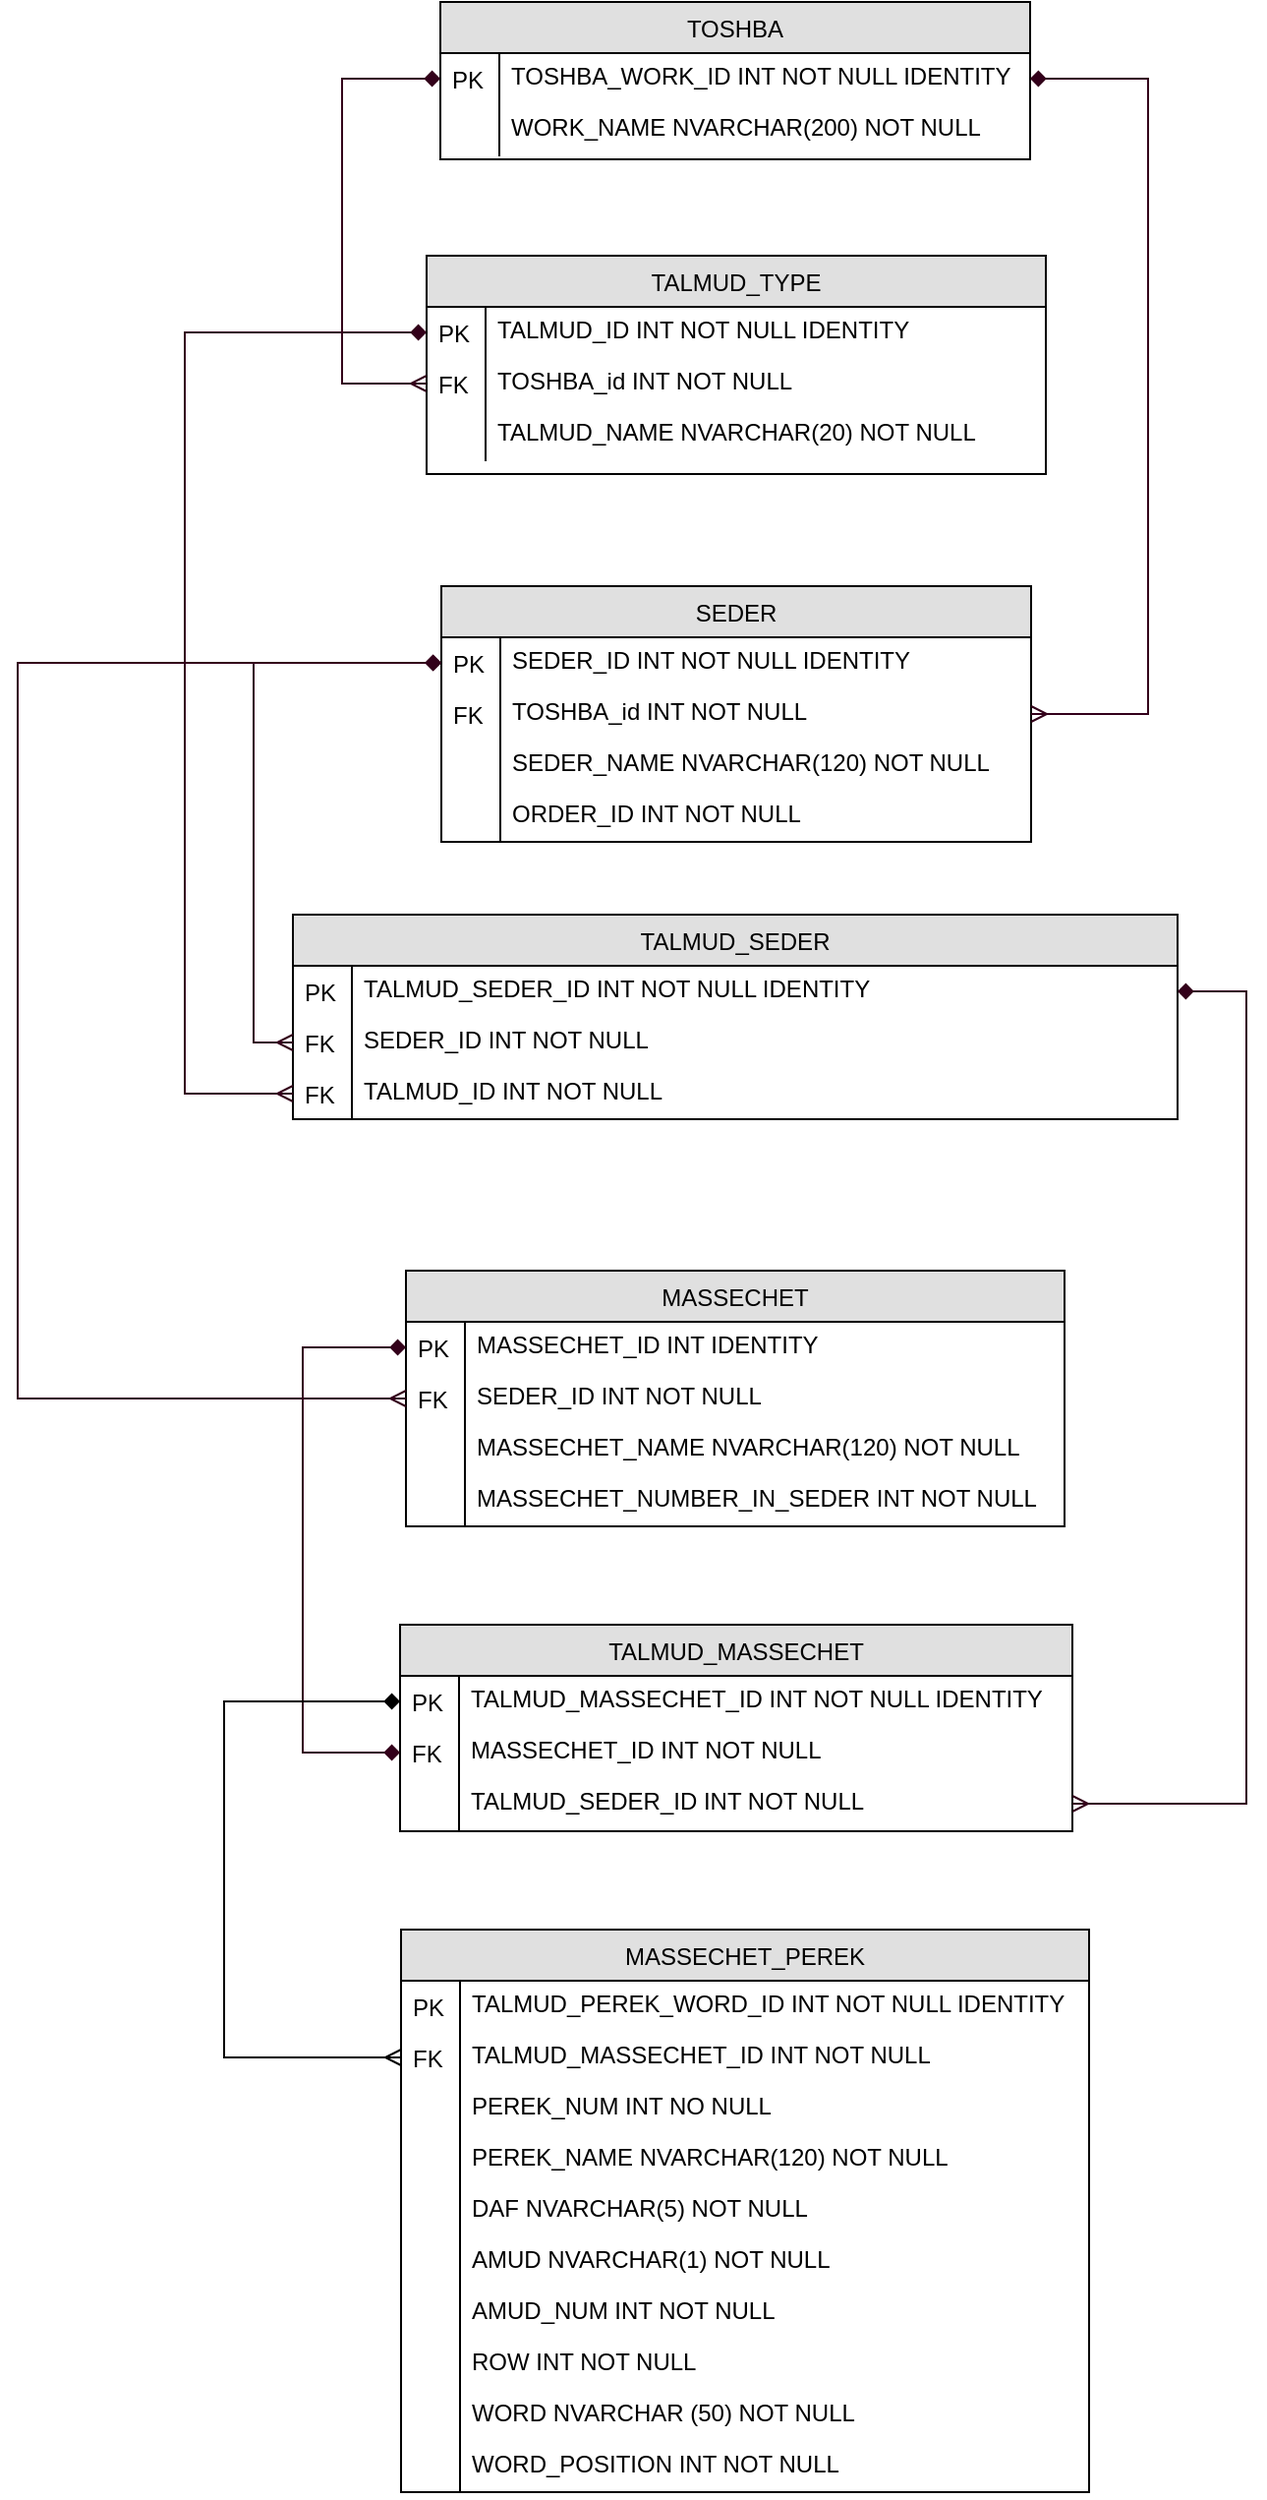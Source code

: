 <mxfile version="12.3.9" type="device" pages="1"><diagram id="Bk1ZFnEpO-6pjGy5AuZi" name="Page-1"><mxGraphModel dx="1038" dy="499" grid="1" gridSize="10" guides="1" tooltips="1" connect="1" arrows="1" fold="1" page="1" pageScale="1" pageWidth="850" pageHeight="1100" math="0" shadow="0"><root><mxCell id="0"/><mxCell id="1" parent="0"/><mxCell id="5eHbUST7jZGHLO09TnQV-1" value="TOSHBA" style="swimlane;fontStyle=0;childLayout=stackLayout;horizontal=1;startSize=26;fillColor=#e0e0e0;horizontalStack=0;resizeParent=1;resizeLast=0;collapsible=1;marginBottom=0;swimlaneFillColor=#ffffff;align=center;" parent="1" vertex="1"><mxGeometry x="350" y="30" width="300" height="80" as="geometry"/></mxCell><mxCell id="5eHbUST7jZGHLO09TnQV-2" value="TOSHBA_WORK_ID INT NOT NULL IDENTITY" style="shape=partialRectangle;top=0;left=0;right=0;bottom=0;align=left;verticalAlign=top;spacingTop=-2;fillColor=none;spacingLeft=34;spacingRight=4;overflow=hidden;rotatable=0;points=[[0,0.5],[1,0.5]];portConstraint=eastwest;dropTarget=0;" parent="5eHbUST7jZGHLO09TnQV-1" vertex="1"><mxGeometry y="26" width="300" height="26" as="geometry"/></mxCell><mxCell id="5eHbUST7jZGHLO09TnQV-3" value="PK" style="shape=partialRectangle;top=0;left=0;bottom=0;fillColor=none;align=left;verticalAlign=middle;spacingLeft=4;spacingRight=4;overflow=hidden;rotatable=0;points=[];portConstraint=eastwest;part=1;" parent="5eHbUST7jZGHLO09TnQV-2" vertex="1" connectable="0"><mxGeometry width="30" height="26" as="geometry"/></mxCell><mxCell id="5eHbUST7jZGHLO09TnQV-4" value="WORK_NAME NVARCHAR(200) NOT NULL" style="shape=partialRectangle;top=0;left=0;right=0;bottom=0;align=left;verticalAlign=top;spacingTop=-2;fillColor=none;spacingLeft=34;spacingRight=4;overflow=hidden;rotatable=0;points=[[0,0.5],[1,0.5]];portConstraint=eastwest;dropTarget=0;" parent="5eHbUST7jZGHLO09TnQV-1" vertex="1"><mxGeometry y="52" width="300" height="26" as="geometry"/></mxCell><mxCell id="5eHbUST7jZGHLO09TnQV-5" value="" style="shape=partialRectangle;top=0;left=0;bottom=0;fillColor=none;align=left;verticalAlign=middle;spacingLeft=4;spacingRight=4;overflow=hidden;rotatable=0;points=[];portConstraint=eastwest;part=1;" parent="5eHbUST7jZGHLO09TnQV-4" vertex="1" connectable="0"><mxGeometry width="30" height="26" as="geometry"/></mxCell><mxCell id="5eHbUST7jZGHLO09TnQV-8" value="SEDER" style="swimlane;fontStyle=0;childLayout=stackLayout;horizontal=1;startSize=26;fillColor=#e0e0e0;horizontalStack=0;resizeParent=1;resizeLast=0;collapsible=1;marginBottom=0;swimlaneFillColor=#ffffff;align=center;" parent="1" vertex="1"><mxGeometry x="350.5" y="327" width="300" height="130" as="geometry"/></mxCell><mxCell id="5eHbUST7jZGHLO09TnQV-9" value="SEDER_ID INT NOT NULL IDENTITY" style="shape=partialRectangle;top=0;left=0;right=0;bottom=0;align=left;verticalAlign=top;spacingTop=-2;fillColor=none;spacingLeft=34;spacingRight=4;overflow=hidden;rotatable=0;points=[[0,0.5],[1,0.5]];portConstraint=eastwest;dropTarget=0;" parent="5eHbUST7jZGHLO09TnQV-8" vertex="1"><mxGeometry y="26" width="300" height="26" as="geometry"/></mxCell><mxCell id="5eHbUST7jZGHLO09TnQV-10" value="PK" style="shape=partialRectangle;top=0;left=0;bottom=0;fillColor=none;align=left;verticalAlign=middle;spacingLeft=4;spacingRight=4;overflow=hidden;rotatable=0;points=[];portConstraint=eastwest;part=1;" parent="5eHbUST7jZGHLO09TnQV-9" vertex="1" connectable="0"><mxGeometry width="30" height="26" as="geometry"/></mxCell><mxCell id="5eHbUST7jZGHLO09TnQV-11" value="TOSHBA_id INT NOT NULL" style="shape=partialRectangle;top=0;left=0;right=0;bottom=0;align=left;verticalAlign=top;spacingTop=-2;fillColor=none;spacingLeft=34;spacingRight=4;overflow=hidden;rotatable=0;points=[[0,0.5],[1,0.5]];portConstraint=eastwest;dropTarget=0;" parent="5eHbUST7jZGHLO09TnQV-8" vertex="1"><mxGeometry y="52" width="300" height="26" as="geometry"/></mxCell><mxCell id="5eHbUST7jZGHLO09TnQV-12" value="FK" style="shape=partialRectangle;top=0;left=0;bottom=0;fillColor=none;align=left;verticalAlign=middle;spacingLeft=4;spacingRight=4;overflow=hidden;rotatable=0;points=[];portConstraint=eastwest;part=1;" parent="5eHbUST7jZGHLO09TnQV-11" vertex="1" connectable="0"><mxGeometry width="30" height="26" as="geometry"/></mxCell><mxCell id="5eHbUST7jZGHLO09TnQV-13" value="SEDER_NAME NVARCHAR(120) NOT NULL" style="shape=partialRectangle;top=0;left=0;right=0;bottom=0;align=left;verticalAlign=top;spacingTop=-2;fillColor=none;spacingLeft=34;spacingRight=4;overflow=hidden;rotatable=0;points=[[0,0.5],[1,0.5]];portConstraint=eastwest;dropTarget=0;" parent="5eHbUST7jZGHLO09TnQV-8" vertex="1"><mxGeometry y="78" width="300" height="26" as="geometry"/></mxCell><mxCell id="5eHbUST7jZGHLO09TnQV-14" value="" style="shape=partialRectangle;top=0;left=0;bottom=0;fillColor=none;align=left;verticalAlign=middle;spacingLeft=4;spacingRight=4;overflow=hidden;rotatable=0;points=[];portConstraint=eastwest;part=1;" parent="5eHbUST7jZGHLO09TnQV-13" vertex="1" connectable="0"><mxGeometry width="30" height="26" as="geometry"/></mxCell><mxCell id="5eHbUST7jZGHLO09TnQV-15" value="ORDER_ID INT NOT NULL" style="shape=partialRectangle;top=0;left=0;right=0;bottom=0;align=left;verticalAlign=top;spacingTop=-2;fillColor=none;spacingLeft=34;spacingRight=4;overflow=hidden;rotatable=0;points=[[0,0.5],[1,0.5]];portConstraint=eastwest;dropTarget=0;" parent="5eHbUST7jZGHLO09TnQV-8" vertex="1"><mxGeometry y="104" width="300" height="26" as="geometry"/></mxCell><mxCell id="5eHbUST7jZGHLO09TnQV-16" value="" style="shape=partialRectangle;top=0;left=0;bottom=0;fillColor=none;align=left;verticalAlign=middle;spacingLeft=4;spacingRight=4;overflow=hidden;rotatable=0;points=[];portConstraint=eastwest;part=1;" parent="5eHbUST7jZGHLO09TnQV-15" vertex="1" connectable="0"><mxGeometry width="30" height="26" as="geometry"/></mxCell><mxCell id="5eHbUST7jZGHLO09TnQV-21" value="MASSECHET" style="swimlane;fontStyle=0;childLayout=stackLayout;horizontal=1;startSize=26;fillColor=#e0e0e0;horizontalStack=0;resizeParent=1;resizeLast=0;collapsible=1;marginBottom=0;swimlaneFillColor=#ffffff;align=center;" parent="1" vertex="1"><mxGeometry x="332.5" y="675" width="335" height="130" as="geometry"/></mxCell><mxCell id="5eHbUST7jZGHLO09TnQV-22" value="MASSECHET_ID INT IDENTITY" style="shape=partialRectangle;top=0;left=0;right=0;bottom=0;align=left;verticalAlign=top;spacingTop=-2;fillColor=none;spacingLeft=34;spacingRight=4;overflow=hidden;rotatable=0;points=[[0,0.5],[1,0.5]];portConstraint=eastwest;dropTarget=0;" parent="5eHbUST7jZGHLO09TnQV-21" vertex="1"><mxGeometry y="26" width="335" height="26" as="geometry"/></mxCell><mxCell id="5eHbUST7jZGHLO09TnQV-23" value="PK" style="shape=partialRectangle;top=0;left=0;bottom=0;fillColor=none;align=left;verticalAlign=middle;spacingLeft=4;spacingRight=4;overflow=hidden;rotatable=0;points=[];portConstraint=eastwest;part=1;" parent="5eHbUST7jZGHLO09TnQV-22" vertex="1" connectable="0"><mxGeometry width="30" height="26" as="geometry"/></mxCell><mxCell id="5eHbUST7jZGHLO09TnQV-24" value="SEDER_ID INT NOT NULL" style="shape=partialRectangle;top=0;left=0;right=0;bottom=0;align=left;verticalAlign=top;spacingTop=-2;fillColor=none;spacingLeft=34;spacingRight=4;overflow=hidden;rotatable=0;points=[[0,0.5],[1,0.5]];portConstraint=eastwest;dropTarget=0;" parent="5eHbUST7jZGHLO09TnQV-21" vertex="1"><mxGeometry y="52" width="335" height="26" as="geometry"/></mxCell><mxCell id="5eHbUST7jZGHLO09TnQV-25" value="FK" style="shape=partialRectangle;top=0;left=0;bottom=0;fillColor=none;align=left;verticalAlign=middle;spacingLeft=4;spacingRight=4;overflow=hidden;rotatable=0;points=[];portConstraint=eastwest;part=1;" parent="5eHbUST7jZGHLO09TnQV-24" vertex="1" connectable="0"><mxGeometry width="30" height="26" as="geometry"/></mxCell><mxCell id="5eHbUST7jZGHLO09TnQV-26" value="MASSECHET_NAME NVARCHAR(120) NOT NULL" style="shape=partialRectangle;top=0;left=0;right=0;bottom=0;align=left;verticalAlign=top;spacingTop=-2;fillColor=none;spacingLeft=34;spacingRight=4;overflow=hidden;rotatable=0;points=[[0,0.5],[1,0.5]];portConstraint=eastwest;dropTarget=0;" parent="5eHbUST7jZGHLO09TnQV-21" vertex="1"><mxGeometry y="78" width="335" height="26" as="geometry"/></mxCell><mxCell id="5eHbUST7jZGHLO09TnQV-27" value="" style="shape=partialRectangle;top=0;left=0;bottom=0;fillColor=none;align=left;verticalAlign=middle;spacingLeft=4;spacingRight=4;overflow=hidden;rotatable=0;points=[];portConstraint=eastwest;part=1;" parent="5eHbUST7jZGHLO09TnQV-26" vertex="1" connectable="0"><mxGeometry width="30" height="26" as="geometry"/></mxCell><mxCell id="5eHbUST7jZGHLO09TnQV-28" value="MASSECHET_NUMBER_IN_SEDER INT NOT NULL" style="shape=partialRectangle;top=0;left=0;right=0;bottom=0;align=left;verticalAlign=top;spacingTop=-2;fillColor=none;spacingLeft=34;spacingRight=4;overflow=hidden;rotatable=0;points=[[0,0.5],[1,0.5]];portConstraint=eastwest;dropTarget=0;" parent="5eHbUST7jZGHLO09TnQV-21" vertex="1"><mxGeometry y="104" width="335" height="26" as="geometry"/></mxCell><mxCell id="5eHbUST7jZGHLO09TnQV-29" value="" style="shape=partialRectangle;top=0;left=0;bottom=0;fillColor=none;align=left;verticalAlign=middle;spacingLeft=4;spacingRight=4;overflow=hidden;rotatable=0;points=[];portConstraint=eastwest;part=1;" parent="5eHbUST7jZGHLO09TnQV-28" vertex="1" connectable="0"><mxGeometry width="30" height="26" as="geometry"/></mxCell><mxCell id="5eHbUST7jZGHLO09TnQV-34" value="TALMUD_TYPE" style="swimlane;fontStyle=0;childLayout=stackLayout;horizontal=1;startSize=26;fillColor=#e0e0e0;horizontalStack=0;resizeParent=1;resizeLast=0;collapsible=1;marginBottom=0;swimlaneFillColor=#ffffff;align=center;" parent="1" vertex="1"><mxGeometry x="343" y="159" width="315" height="111" as="geometry"/></mxCell><mxCell id="5eHbUST7jZGHLO09TnQV-35" value="TALMUD_ID INT NOT NULL IDENTITY" style="shape=partialRectangle;top=0;left=0;right=0;bottom=0;align=left;verticalAlign=top;spacingTop=-2;fillColor=none;spacingLeft=34;spacingRight=4;overflow=hidden;rotatable=0;points=[[0,0.5],[1,0.5]];portConstraint=eastwest;dropTarget=0;" parent="5eHbUST7jZGHLO09TnQV-34" vertex="1"><mxGeometry y="26" width="315" height="26" as="geometry"/></mxCell><mxCell id="5eHbUST7jZGHLO09TnQV-36" value="PK" style="shape=partialRectangle;top=0;left=0;bottom=0;fillColor=none;align=left;verticalAlign=middle;spacingLeft=4;spacingRight=4;overflow=hidden;rotatable=0;points=[];portConstraint=eastwest;part=1;" parent="5eHbUST7jZGHLO09TnQV-35" vertex="1" connectable="0"><mxGeometry width="30" height="26" as="geometry"/></mxCell><mxCell id="5eHbUST7jZGHLO09TnQV-37" value="TOSHBA_id INT NOT NULL" style="shape=partialRectangle;top=0;left=0;right=0;bottom=0;align=left;verticalAlign=top;spacingTop=-2;fillColor=none;spacingLeft=34;spacingRight=4;overflow=hidden;rotatable=0;points=[[0,0.5],[1,0.5]];portConstraint=eastwest;dropTarget=0;" parent="5eHbUST7jZGHLO09TnQV-34" vertex="1"><mxGeometry y="52" width="315" height="26" as="geometry"/></mxCell><mxCell id="5eHbUST7jZGHLO09TnQV-38" value="FK" style="shape=partialRectangle;top=0;left=0;bottom=0;fillColor=none;align=left;verticalAlign=middle;spacingLeft=4;spacingRight=4;overflow=hidden;rotatable=0;points=[];portConstraint=eastwest;part=1;" parent="5eHbUST7jZGHLO09TnQV-37" vertex="1" connectable="0"><mxGeometry width="30" height="26" as="geometry"/></mxCell><mxCell id="5eHbUST7jZGHLO09TnQV-39" value="TALMUD_NAME NVARCHAR(20) NOT NULL" style="shape=partialRectangle;top=0;left=0;right=0;bottom=0;align=left;verticalAlign=top;spacingTop=-2;fillColor=none;spacingLeft=34;spacingRight=4;overflow=hidden;rotatable=0;points=[[0,0.5],[1,0.5]];portConstraint=eastwest;dropTarget=0;" parent="5eHbUST7jZGHLO09TnQV-34" vertex="1"><mxGeometry y="78" width="315" height="26" as="geometry"/></mxCell><mxCell id="5eHbUST7jZGHLO09TnQV-40" value="" style="shape=partialRectangle;top=0;left=0;bottom=0;fillColor=none;align=left;verticalAlign=middle;spacingLeft=4;spacingRight=4;overflow=hidden;rotatable=0;points=[];portConstraint=eastwest;part=1;" parent="5eHbUST7jZGHLO09TnQV-39" vertex="1" connectable="0"><mxGeometry width="30" height="26" as="geometry"/></mxCell><mxCell id="5eHbUST7jZGHLO09TnQV-45" value="TALMUD_SEDER" style="swimlane;fontStyle=0;childLayout=stackLayout;horizontal=1;startSize=26;fillColor=#e0e0e0;horizontalStack=0;resizeParent=1;resizeLast=0;collapsible=1;marginBottom=0;swimlaneFillColor=#ffffff;align=center;" parent="1" vertex="1"><mxGeometry x="275" y="494" width="450" height="104" as="geometry"/></mxCell><mxCell id="5eHbUST7jZGHLO09TnQV-46" value="TALMUD_SEDER_ID INT NOT NULL IDENTITY" style="shape=partialRectangle;top=0;left=0;right=0;bottom=0;align=left;verticalAlign=top;spacingTop=-2;fillColor=none;spacingLeft=34;spacingRight=4;overflow=hidden;rotatable=0;points=[[0,0.5],[1,0.5]];portConstraint=eastwest;dropTarget=0;" parent="5eHbUST7jZGHLO09TnQV-45" vertex="1"><mxGeometry y="26" width="450" height="26" as="geometry"/></mxCell><mxCell id="5eHbUST7jZGHLO09TnQV-47" value="PK" style="shape=partialRectangle;top=0;left=0;bottom=0;fillColor=none;align=left;verticalAlign=middle;spacingLeft=4;spacingRight=4;overflow=hidden;rotatable=0;points=[];portConstraint=eastwest;part=1;" parent="5eHbUST7jZGHLO09TnQV-46" vertex="1" connectable="0"><mxGeometry width="30" height="26" as="geometry"/></mxCell><mxCell id="5eHbUST7jZGHLO09TnQV-48" value="SEDER_ID INT NOT NULL" style="shape=partialRectangle;top=0;left=0;right=0;bottom=0;align=left;verticalAlign=top;spacingTop=-2;fillColor=none;spacingLeft=34;spacingRight=4;overflow=hidden;rotatable=0;points=[[0,0.5],[1,0.5]];portConstraint=eastwest;dropTarget=0;" parent="5eHbUST7jZGHLO09TnQV-45" vertex="1"><mxGeometry y="52" width="450" height="26" as="geometry"/></mxCell><mxCell id="5eHbUST7jZGHLO09TnQV-49" value="FK" style="shape=partialRectangle;top=0;left=0;bottom=0;fillColor=none;align=left;verticalAlign=middle;spacingLeft=4;spacingRight=4;overflow=hidden;rotatable=0;points=[];portConstraint=eastwest;part=1;" parent="5eHbUST7jZGHLO09TnQV-48" vertex="1" connectable="0"><mxGeometry width="30" height="26" as="geometry"/></mxCell><mxCell id="5eHbUST7jZGHLO09TnQV-50" value="TALMUD_ID INT NOT NULL" style="shape=partialRectangle;top=0;left=0;right=0;bottom=0;align=left;verticalAlign=top;spacingTop=-2;fillColor=none;spacingLeft=34;spacingRight=4;overflow=hidden;rotatable=0;points=[[0,0.5],[1,0.5]];portConstraint=eastwest;dropTarget=0;" parent="5eHbUST7jZGHLO09TnQV-45" vertex="1"><mxGeometry y="78" width="450" height="26" as="geometry"/></mxCell><mxCell id="5eHbUST7jZGHLO09TnQV-51" value="FK" style="shape=partialRectangle;top=0;left=0;bottom=0;fillColor=none;align=left;verticalAlign=middle;spacingLeft=4;spacingRight=4;overflow=hidden;rotatable=0;points=[];portConstraint=eastwest;part=1;" parent="5eHbUST7jZGHLO09TnQV-50" vertex="1" connectable="0"><mxGeometry width="30" height="26" as="geometry"/></mxCell><mxCell id="5eHbUST7jZGHLO09TnQV-58" value="TALMUD_MASSECHET" style="swimlane;fontStyle=0;childLayout=stackLayout;horizontal=1;startSize=26;fillColor=#e0e0e0;horizontalStack=0;resizeParent=1;resizeLast=0;collapsible=1;marginBottom=0;swimlaneFillColor=#ffffff;align=center;" parent="1" vertex="1"><mxGeometry x="329.5" y="855" width="342" height="105" as="geometry"/></mxCell><mxCell id="5eHbUST7jZGHLO09TnQV-59" value="TALMUD_MASSECHET_ID INT NOT NULL IDENTITY" style="shape=partialRectangle;top=0;left=0;right=0;bottom=0;align=left;verticalAlign=top;spacingTop=-2;fillColor=none;spacingLeft=34;spacingRight=4;overflow=hidden;rotatable=0;points=[[0,0.5],[1,0.5]];portConstraint=eastwest;dropTarget=0;" parent="5eHbUST7jZGHLO09TnQV-58" vertex="1"><mxGeometry y="26" width="342" height="26" as="geometry"/></mxCell><mxCell id="5eHbUST7jZGHLO09TnQV-60" value="PK" style="shape=partialRectangle;top=0;left=0;bottom=0;fillColor=none;align=left;verticalAlign=middle;spacingLeft=4;spacingRight=4;overflow=hidden;rotatable=0;points=[];portConstraint=eastwest;part=1;" parent="5eHbUST7jZGHLO09TnQV-59" vertex="1" connectable="0"><mxGeometry width="30" height="26" as="geometry"/></mxCell><mxCell id="5eHbUST7jZGHLO09TnQV-61" value="MASSECHET_ID INT NOT NULL" style="shape=partialRectangle;top=0;left=0;right=0;bottom=0;align=left;verticalAlign=top;spacingTop=-2;fillColor=none;spacingLeft=34;spacingRight=4;overflow=hidden;rotatable=0;points=[[0,0.5],[1,0.5]];portConstraint=eastwest;dropTarget=0;" parent="5eHbUST7jZGHLO09TnQV-58" vertex="1"><mxGeometry y="52" width="342" height="26" as="geometry"/></mxCell><mxCell id="5eHbUST7jZGHLO09TnQV-62" value="FK" style="shape=partialRectangle;top=0;left=0;bottom=0;fillColor=none;align=left;verticalAlign=middle;spacingLeft=4;spacingRight=4;overflow=hidden;rotatable=0;points=[];portConstraint=eastwest;part=1;" parent="5eHbUST7jZGHLO09TnQV-61" vertex="1" connectable="0"><mxGeometry width="30" height="26" as="geometry"/></mxCell><mxCell id="5eHbUST7jZGHLO09TnQV-63" value="TALMUD_SEDER_ID INT NOT NULL" style="shape=partialRectangle;top=0;left=0;right=0;bottom=0;align=left;verticalAlign=top;spacingTop=-2;fillColor=none;spacingLeft=34;spacingRight=4;overflow=hidden;rotatable=0;points=[[0,0.5],[1,0.5]];portConstraint=eastwest;dropTarget=0;" parent="5eHbUST7jZGHLO09TnQV-58" vertex="1"><mxGeometry y="78" width="342" height="26" as="geometry"/></mxCell><mxCell id="5eHbUST7jZGHLO09TnQV-64" value="" style="shape=partialRectangle;top=0;left=0;bottom=0;fillColor=none;align=left;verticalAlign=middle;spacingLeft=4;spacingRight=4;overflow=hidden;rotatable=0;points=[];portConstraint=eastwest;part=1;" parent="5eHbUST7jZGHLO09TnQV-63" vertex="1" connectable="0"><mxGeometry width="30" height="26" as="geometry"/></mxCell><mxCell id="5eHbUST7jZGHLO09TnQV-75" style="edgeStyle=orthogonalEdgeStyle;rounded=0;orthogonalLoop=1;jettySize=auto;html=1;exitX=0;exitY=0.5;exitDx=0;exitDy=0;entryX=0;entryY=0.5;entryDx=0;entryDy=0;startArrow=ERmany;startFill=0;endArrow=diamond;endFill=1;fillColor=#dae8fc;strokeColor=#33001A;" parent="1" source="5eHbUST7jZGHLO09TnQV-48" target="5eHbUST7jZGHLO09TnQV-9" edge="1"><mxGeometry relative="1" as="geometry"/></mxCell><mxCell id="5eHbUST7jZGHLO09TnQV-77" style="edgeStyle=orthogonalEdgeStyle;rounded=0;orthogonalLoop=1;jettySize=auto;html=1;exitX=0;exitY=0.5;exitDx=0;exitDy=0;entryX=0;entryY=0.5;entryDx=0;entryDy=0;startArrow=ERmany;startFill=0;endArrow=diamond;endFill=1;fillColor=#fff2cc;strokeColor=#33001A;" parent="1" source="5eHbUST7jZGHLO09TnQV-37" target="5eHbUST7jZGHLO09TnQV-2" edge="1"><mxGeometry relative="1" as="geometry"><Array as="points"><mxPoint x="300" y="224"/><mxPoint x="300" y="69"/></Array></mxGeometry></mxCell><mxCell id="5eHbUST7jZGHLO09TnQV-78" style="edgeStyle=orthogonalEdgeStyle;rounded=0;orthogonalLoop=1;jettySize=auto;html=1;exitX=0;exitY=0.5;exitDx=0;exitDy=0;entryX=0;entryY=0.5;entryDx=0;entryDy=0;startArrow=ERmany;startFill=0;endArrow=diamond;endFill=1;fillColor=#dae8fc;strokeColor=#33001A;" parent="1" source="5eHbUST7jZGHLO09TnQV-50" target="5eHbUST7jZGHLO09TnQV-35" edge="1"><mxGeometry relative="1" as="geometry"><Array as="points"><mxPoint x="220" y="585"/><mxPoint x="220" y="198"/></Array></mxGeometry></mxCell><mxCell id="5eHbUST7jZGHLO09TnQV-79" style="edgeStyle=orthogonalEdgeStyle;rounded=0;orthogonalLoop=1;jettySize=auto;html=1;exitX=1;exitY=0.5;exitDx=0;exitDy=0;entryX=1;entryY=0.5;entryDx=0;entryDy=0;startArrow=ERmany;startFill=0;endArrow=diamond;endFill=1;strokeColor=#33001A;" parent="1" source="5eHbUST7jZGHLO09TnQV-11" target="5eHbUST7jZGHLO09TnQV-2" edge="1"><mxGeometry relative="1" as="geometry"><Array as="points"><mxPoint x="710" y="392"/><mxPoint x="710" y="69"/></Array></mxGeometry></mxCell><mxCell id="5eHbUST7jZGHLO09TnQV-80" style="edgeStyle=orthogonalEdgeStyle;rounded=0;orthogonalLoop=1;jettySize=auto;html=1;exitX=0;exitY=0.5;exitDx=0;exitDy=0;entryX=0;entryY=0.5;entryDx=0;entryDy=0;startArrow=ERmany;startFill=0;endArrow=diamond;endFill=1;strokeColor=#33001A;" parent="1" source="5eHbUST7jZGHLO09TnQV-24" target="5eHbUST7jZGHLO09TnQV-9" edge="1"><mxGeometry relative="1" as="geometry"><Array as="points"><mxPoint x="135" y="740"/><mxPoint x="135" y="366"/></Array></mxGeometry></mxCell><mxCell id="5eHbUST7jZGHLO09TnQV-81" style="edgeStyle=orthogonalEdgeStyle;rounded=0;orthogonalLoop=1;jettySize=auto;html=1;exitX=0;exitY=0.5;exitDx=0;exitDy=0;entryX=0;entryY=0.5;entryDx=0;entryDy=0;startArrow=diamond;startFill=1;endArrow=diamond;endFill=1;strokeColor=#33001A;" parent="1" source="5eHbUST7jZGHLO09TnQV-61" target="5eHbUST7jZGHLO09TnQV-22" edge="1"><mxGeometry relative="1" as="geometry"><Array as="points"><mxPoint x="280" y="920"/><mxPoint x="280" y="714"/></Array></mxGeometry></mxCell><mxCell id="5eHbUST7jZGHLO09TnQV-83" style="edgeStyle=orthogonalEdgeStyle;rounded=0;orthogonalLoop=1;jettySize=auto;html=1;exitX=1;exitY=0.5;exitDx=0;exitDy=0;entryX=1;entryY=0.5;entryDx=0;entryDy=0;startArrow=ERmany;startFill=0;endArrow=diamond;endFill=1;strokeColor=#33001A;" parent="1" source="5eHbUST7jZGHLO09TnQV-63" target="5eHbUST7jZGHLO09TnQV-46" edge="1"><mxGeometry relative="1" as="geometry"><Array as="points"><mxPoint x="760" y="946"/><mxPoint x="760" y="533"/></Array></mxGeometry></mxCell><mxCell id="eVQLws8R4WqPedg-HRy6-1" value="MASSECHET_PEREK" style="swimlane;fontStyle=0;childLayout=stackLayout;horizontal=1;startSize=26;fillColor=#e0e0e0;horizontalStack=0;resizeParent=1;resizeLast=0;collapsible=1;marginBottom=0;swimlaneFillColor=#ffffff;align=center;" vertex="1" parent="1"><mxGeometry x="330" y="1010" width="350" height="286" as="geometry"/></mxCell><mxCell id="eVQLws8R4WqPedg-HRy6-2" value="TALMUD_PEREK_WORD_ID INT NOT NULL IDENTITY" style="shape=partialRectangle;top=0;left=0;right=0;bottom=0;align=left;verticalAlign=top;spacingTop=-2;fillColor=none;spacingLeft=34;spacingRight=4;overflow=hidden;rotatable=0;points=[[0,0.5],[1,0.5]];portConstraint=eastwest;dropTarget=0;" vertex="1" parent="eVQLws8R4WqPedg-HRy6-1"><mxGeometry y="26" width="350" height="26" as="geometry"/></mxCell><mxCell id="eVQLws8R4WqPedg-HRy6-3" value="PK" style="shape=partialRectangle;top=0;left=0;bottom=0;fillColor=none;align=left;verticalAlign=middle;spacingLeft=4;spacingRight=4;overflow=hidden;rotatable=0;points=[];portConstraint=eastwest;part=1;" vertex="1" connectable="0" parent="eVQLws8R4WqPedg-HRy6-2"><mxGeometry width="30" height="26" as="geometry"/></mxCell><mxCell id="eVQLws8R4WqPedg-HRy6-4" value="TALMUD_MASSECHET_ID INT NOT NULL" style="shape=partialRectangle;top=0;left=0;right=0;bottom=0;align=left;verticalAlign=top;spacingTop=-2;fillColor=none;spacingLeft=34;spacingRight=4;overflow=hidden;rotatable=0;points=[[0,0.5],[1,0.5]];portConstraint=eastwest;dropTarget=0;" vertex="1" parent="eVQLws8R4WqPedg-HRy6-1"><mxGeometry y="52" width="350" height="26" as="geometry"/></mxCell><mxCell id="eVQLws8R4WqPedg-HRy6-5" value="FK" style="shape=partialRectangle;top=0;left=0;bottom=0;fillColor=none;align=left;verticalAlign=middle;spacingLeft=4;spacingRight=4;overflow=hidden;rotatable=0;points=[];portConstraint=eastwest;part=1;" vertex="1" connectable="0" parent="eVQLws8R4WqPedg-HRy6-4"><mxGeometry width="30" height="26" as="geometry"/></mxCell><mxCell id="eVQLws8R4WqPedg-HRy6-6" value="PEREK_NUM INT NO NULL" style="shape=partialRectangle;top=0;left=0;right=0;bottom=0;align=left;verticalAlign=top;spacingTop=-2;fillColor=none;spacingLeft=34;spacingRight=4;overflow=hidden;rotatable=0;points=[[0,0.5],[1,0.5]];portConstraint=eastwest;dropTarget=0;" vertex="1" parent="eVQLws8R4WqPedg-HRy6-1"><mxGeometry y="78" width="350" height="26" as="geometry"/></mxCell><mxCell id="eVQLws8R4WqPedg-HRy6-7" value="" style="shape=partialRectangle;top=0;left=0;bottom=0;fillColor=none;align=left;verticalAlign=middle;spacingLeft=4;spacingRight=4;overflow=hidden;rotatable=0;points=[];portConstraint=eastwest;part=1;" vertex="1" connectable="0" parent="eVQLws8R4WqPedg-HRy6-6"><mxGeometry width="30" height="26" as="geometry"/></mxCell><mxCell id="eVQLws8R4WqPedg-HRy6-8" value="PEREK_NAME NVARCHAR(120) NOT NULL" style="shape=partialRectangle;top=0;left=0;right=0;bottom=0;align=left;verticalAlign=top;spacingTop=-2;fillColor=none;spacingLeft=34;spacingRight=4;overflow=hidden;rotatable=0;points=[[0,0.5],[1,0.5]];portConstraint=eastwest;dropTarget=0;" vertex="1" parent="eVQLws8R4WqPedg-HRy6-1"><mxGeometry y="104" width="350" height="26" as="geometry"/></mxCell><mxCell id="eVQLws8R4WqPedg-HRy6-9" value="" style="shape=partialRectangle;top=0;left=0;bottom=0;fillColor=none;align=left;verticalAlign=middle;spacingLeft=4;spacingRight=4;overflow=hidden;rotatable=0;points=[];portConstraint=eastwest;part=1;" vertex="1" connectable="0" parent="eVQLws8R4WqPedg-HRy6-8"><mxGeometry width="30" height="26" as="geometry"/></mxCell><mxCell id="eVQLws8R4WqPedg-HRy6-10" value="DAF NVARCHAR(5) NOT NULL" style="shape=partialRectangle;top=0;left=0;right=0;bottom=0;align=left;verticalAlign=top;spacingTop=-2;fillColor=none;spacingLeft=34;spacingRight=4;overflow=hidden;rotatable=0;points=[[0,0.5],[1,0.5]];portConstraint=eastwest;dropTarget=0;" vertex="1" parent="eVQLws8R4WqPedg-HRy6-1"><mxGeometry y="130" width="350" height="26" as="geometry"/></mxCell><mxCell id="eVQLws8R4WqPedg-HRy6-11" value="" style="shape=partialRectangle;top=0;left=0;bottom=0;fillColor=none;align=left;verticalAlign=middle;spacingLeft=4;spacingRight=4;overflow=hidden;rotatable=0;points=[];portConstraint=eastwest;part=1;" vertex="1" connectable="0" parent="eVQLws8R4WqPedg-HRy6-10"><mxGeometry width="30" height="26" as="geometry"/></mxCell><mxCell id="eVQLws8R4WqPedg-HRy6-12" value="AMUD NVARCHAR(1) NOT NULL" style="shape=partialRectangle;top=0;left=0;right=0;bottom=0;align=left;verticalAlign=top;spacingTop=-2;fillColor=none;spacingLeft=34;spacingRight=4;overflow=hidden;rotatable=0;points=[[0,0.5],[1,0.5]];portConstraint=eastwest;dropTarget=0;" vertex="1" parent="eVQLws8R4WqPedg-HRy6-1"><mxGeometry y="156" width="350" height="26" as="geometry"/></mxCell><mxCell id="eVQLws8R4WqPedg-HRy6-13" value="" style="shape=partialRectangle;top=0;left=0;bottom=0;fillColor=none;align=left;verticalAlign=middle;spacingLeft=4;spacingRight=4;overflow=hidden;rotatable=0;points=[];portConstraint=eastwest;part=1;" vertex="1" connectable="0" parent="eVQLws8R4WqPedg-HRy6-12"><mxGeometry width="30" height="26" as="geometry"/></mxCell><mxCell id="eVQLws8R4WqPedg-HRy6-14" value="AMUD_NUM INT NOT NULL" style="shape=partialRectangle;top=0;left=0;right=0;bottom=0;align=left;verticalAlign=top;spacingTop=-2;fillColor=none;spacingLeft=34;spacingRight=4;overflow=hidden;rotatable=0;points=[[0,0.5],[1,0.5]];portConstraint=eastwest;dropTarget=0;" vertex="1" parent="eVQLws8R4WqPedg-HRy6-1"><mxGeometry y="182" width="350" height="26" as="geometry"/></mxCell><mxCell id="eVQLws8R4WqPedg-HRy6-15" value="" style="shape=partialRectangle;top=0;left=0;bottom=0;fillColor=none;align=left;verticalAlign=middle;spacingLeft=4;spacingRight=4;overflow=hidden;rotatable=0;points=[];portConstraint=eastwest;part=1;" vertex="1" connectable="0" parent="eVQLws8R4WqPedg-HRy6-14"><mxGeometry width="30" height="26" as="geometry"/></mxCell><mxCell id="eVQLws8R4WqPedg-HRy6-16" value="ROW INT NOT NULL" style="shape=partialRectangle;top=0;left=0;right=0;bottom=0;align=left;verticalAlign=top;spacingTop=-2;fillColor=none;spacingLeft=34;spacingRight=4;overflow=hidden;rotatable=0;points=[[0,0.5],[1,0.5]];portConstraint=eastwest;dropTarget=0;" vertex="1" parent="eVQLws8R4WqPedg-HRy6-1"><mxGeometry y="208" width="350" height="26" as="geometry"/></mxCell><mxCell id="eVQLws8R4WqPedg-HRy6-17" value="" style="shape=partialRectangle;top=0;left=0;bottom=0;fillColor=none;align=left;verticalAlign=middle;spacingLeft=4;spacingRight=4;overflow=hidden;rotatable=0;points=[];portConstraint=eastwest;part=1;" vertex="1" connectable="0" parent="eVQLws8R4WqPedg-HRy6-16"><mxGeometry width="30" height="26" as="geometry"/></mxCell><mxCell id="eVQLws8R4WqPedg-HRy6-18" value="WORD NVARCHAR (50) NOT NULL" style="shape=partialRectangle;top=0;left=0;right=0;bottom=0;align=left;verticalAlign=top;spacingTop=-2;fillColor=none;spacingLeft=34;spacingRight=4;overflow=hidden;rotatable=0;points=[[0,0.5],[1,0.5]];portConstraint=eastwest;dropTarget=0;" vertex="1" parent="eVQLws8R4WqPedg-HRy6-1"><mxGeometry y="234" width="350" height="26" as="geometry"/></mxCell><mxCell id="eVQLws8R4WqPedg-HRy6-19" value="" style="shape=partialRectangle;top=0;left=0;bottom=0;fillColor=none;align=left;verticalAlign=middle;spacingLeft=4;spacingRight=4;overflow=hidden;rotatable=0;points=[];portConstraint=eastwest;part=1;" vertex="1" connectable="0" parent="eVQLws8R4WqPedg-HRy6-18"><mxGeometry width="30" height="26" as="geometry"/></mxCell><mxCell id="eVQLws8R4WqPedg-HRy6-20" value="WORD_POSITION INT NOT NULL" style="shape=partialRectangle;top=0;left=0;right=0;bottom=0;align=left;verticalAlign=top;spacingTop=-2;fillColor=none;spacingLeft=34;spacingRight=4;overflow=hidden;rotatable=0;points=[[0,0.5],[1,0.5]];portConstraint=eastwest;dropTarget=0;" vertex="1" parent="eVQLws8R4WqPedg-HRy6-1"><mxGeometry y="260" width="350" height="26" as="geometry"/></mxCell><mxCell id="eVQLws8R4WqPedg-HRy6-21" value="" style="shape=partialRectangle;top=0;left=0;bottom=0;fillColor=none;align=left;verticalAlign=middle;spacingLeft=4;spacingRight=4;overflow=hidden;rotatable=0;points=[];portConstraint=eastwest;part=1;" vertex="1" connectable="0" parent="eVQLws8R4WqPedg-HRy6-20"><mxGeometry width="30" height="26" as="geometry"/></mxCell><mxCell id="eVQLws8R4WqPedg-HRy6-26" style="edgeStyle=orthogonalEdgeStyle;rounded=0;orthogonalLoop=1;jettySize=auto;html=1;exitX=0;exitY=0.5;exitDx=0;exitDy=0;entryX=0;entryY=0.5;entryDx=0;entryDy=0;startArrow=ERmany;startFill=0;endArrow=diamond;endFill=1;" edge="1" parent="1" source="eVQLws8R4WqPedg-HRy6-4" target="5eHbUST7jZGHLO09TnQV-59"><mxGeometry relative="1" as="geometry"><Array as="points"><mxPoint x="240" y="1075"/><mxPoint x="240" y="894"/></Array></mxGeometry></mxCell></root></mxGraphModel></diagram></mxfile>